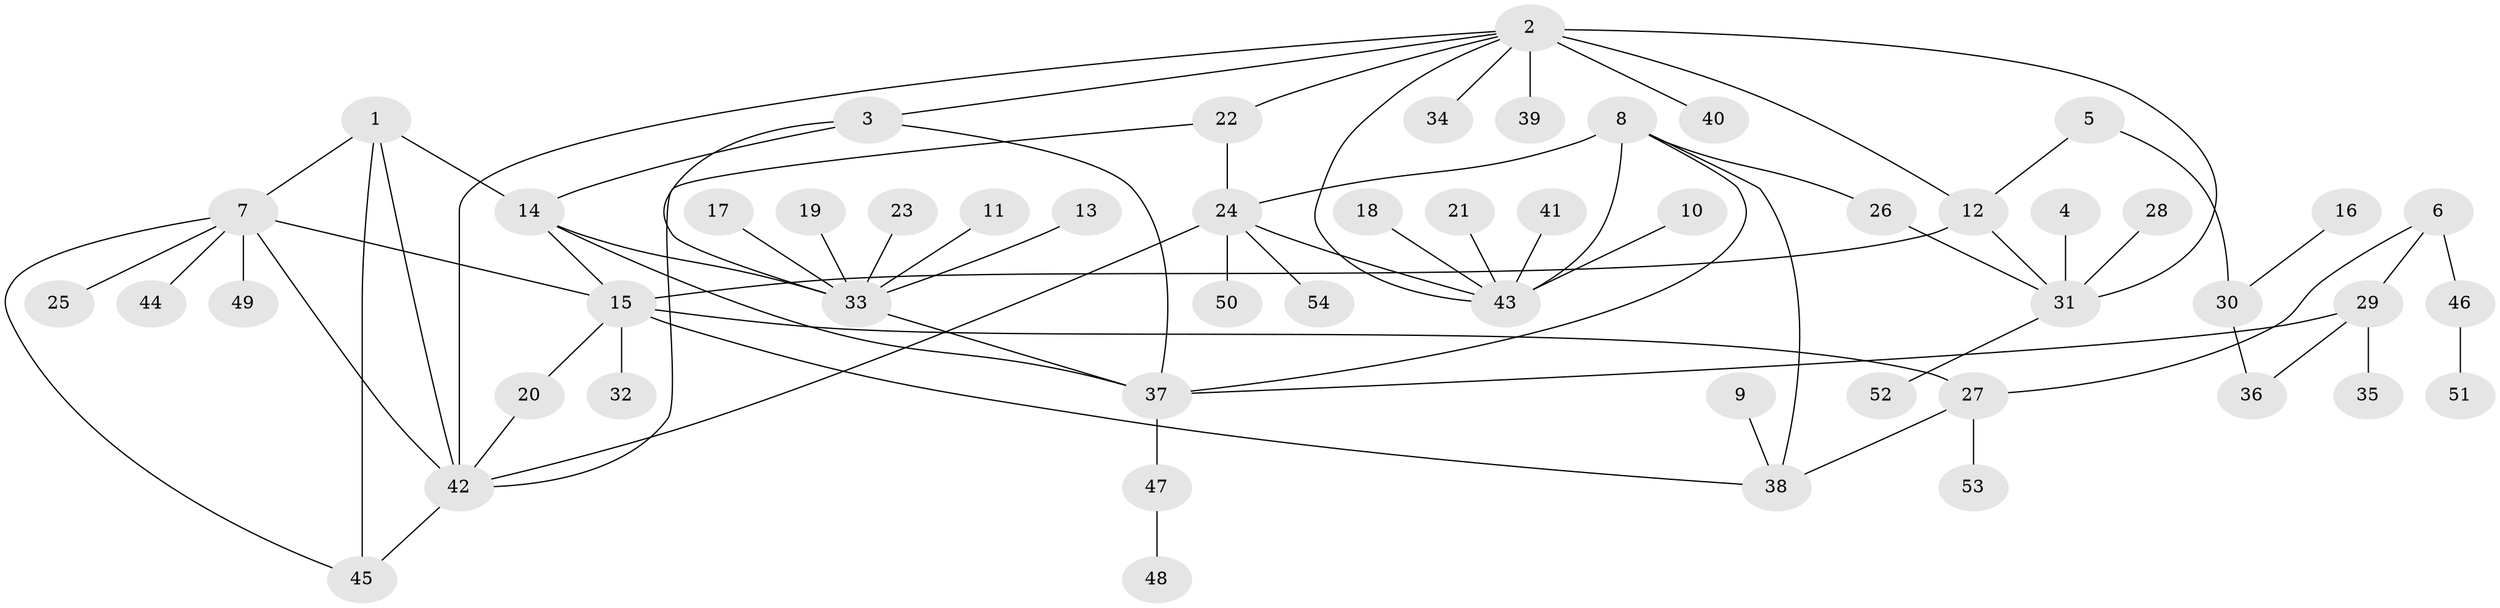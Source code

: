 // original degree distribution, {8: 0.033707865168539325, 4: 0.033707865168539325, 6: 0.056179775280898875, 7: 0.033707865168539325, 3: 0.07865168539325842, 9: 0.0449438202247191, 1: 0.5056179775280899, 2: 0.20224719101123595, 5: 0.011235955056179775}
// Generated by graph-tools (version 1.1) at 2025/37/03/04/25 23:37:51]
// undirected, 54 vertices, 74 edges
graph export_dot {
  node [color=gray90,style=filled];
  1;
  2;
  3;
  4;
  5;
  6;
  7;
  8;
  9;
  10;
  11;
  12;
  13;
  14;
  15;
  16;
  17;
  18;
  19;
  20;
  21;
  22;
  23;
  24;
  25;
  26;
  27;
  28;
  29;
  30;
  31;
  32;
  33;
  34;
  35;
  36;
  37;
  38;
  39;
  40;
  41;
  42;
  43;
  44;
  45;
  46;
  47;
  48;
  49;
  50;
  51;
  52;
  53;
  54;
  1 -- 7 [weight=1.0];
  1 -- 14 [weight=1.0];
  1 -- 42 [weight=1.0];
  1 -- 45 [weight=1.0];
  2 -- 3 [weight=1.0];
  2 -- 12 [weight=2.0];
  2 -- 22 [weight=1.0];
  2 -- 31 [weight=2.0];
  2 -- 34 [weight=1.0];
  2 -- 39 [weight=1.0];
  2 -- 40 [weight=1.0];
  2 -- 42 [weight=1.0];
  2 -- 43 [weight=1.0];
  3 -- 14 [weight=1.0];
  3 -- 33 [weight=1.0];
  3 -- 37 [weight=1.0];
  4 -- 31 [weight=1.0];
  5 -- 12 [weight=1.0];
  5 -- 30 [weight=1.0];
  6 -- 27 [weight=1.0];
  6 -- 29 [weight=1.0];
  6 -- 46 [weight=1.0];
  7 -- 15 [weight=1.0];
  7 -- 25 [weight=1.0];
  7 -- 42 [weight=1.0];
  7 -- 44 [weight=1.0];
  7 -- 45 [weight=1.0];
  7 -- 49 [weight=1.0];
  8 -- 24 [weight=2.0];
  8 -- 26 [weight=1.0];
  8 -- 37 [weight=1.0];
  8 -- 38 [weight=1.0];
  8 -- 43 [weight=2.0];
  9 -- 38 [weight=1.0];
  10 -- 43 [weight=1.0];
  11 -- 33 [weight=1.0];
  12 -- 15 [weight=1.0];
  12 -- 31 [weight=1.0];
  13 -- 33 [weight=1.0];
  14 -- 15 [weight=1.0];
  14 -- 33 [weight=1.0];
  14 -- 37 [weight=1.0];
  15 -- 20 [weight=1.0];
  15 -- 27 [weight=1.0];
  15 -- 32 [weight=1.0];
  15 -- 38 [weight=2.0];
  16 -- 30 [weight=1.0];
  17 -- 33 [weight=1.0];
  18 -- 43 [weight=1.0];
  19 -- 33 [weight=1.0];
  20 -- 42 [weight=1.0];
  21 -- 43 [weight=1.0];
  22 -- 24 [weight=1.0];
  22 -- 42 [weight=1.0];
  23 -- 33 [weight=1.0];
  24 -- 42 [weight=1.0];
  24 -- 43 [weight=1.0];
  24 -- 50 [weight=1.0];
  24 -- 54 [weight=1.0];
  26 -- 31 [weight=1.0];
  27 -- 38 [weight=2.0];
  27 -- 53 [weight=1.0];
  28 -- 31 [weight=1.0];
  29 -- 35 [weight=1.0];
  29 -- 36 [weight=1.0];
  29 -- 37 [weight=1.0];
  30 -- 36 [weight=1.0];
  31 -- 52 [weight=1.0];
  33 -- 37 [weight=1.0];
  37 -- 47 [weight=1.0];
  41 -- 43 [weight=1.0];
  42 -- 45 [weight=1.0];
  46 -- 51 [weight=1.0];
  47 -- 48 [weight=1.0];
}
